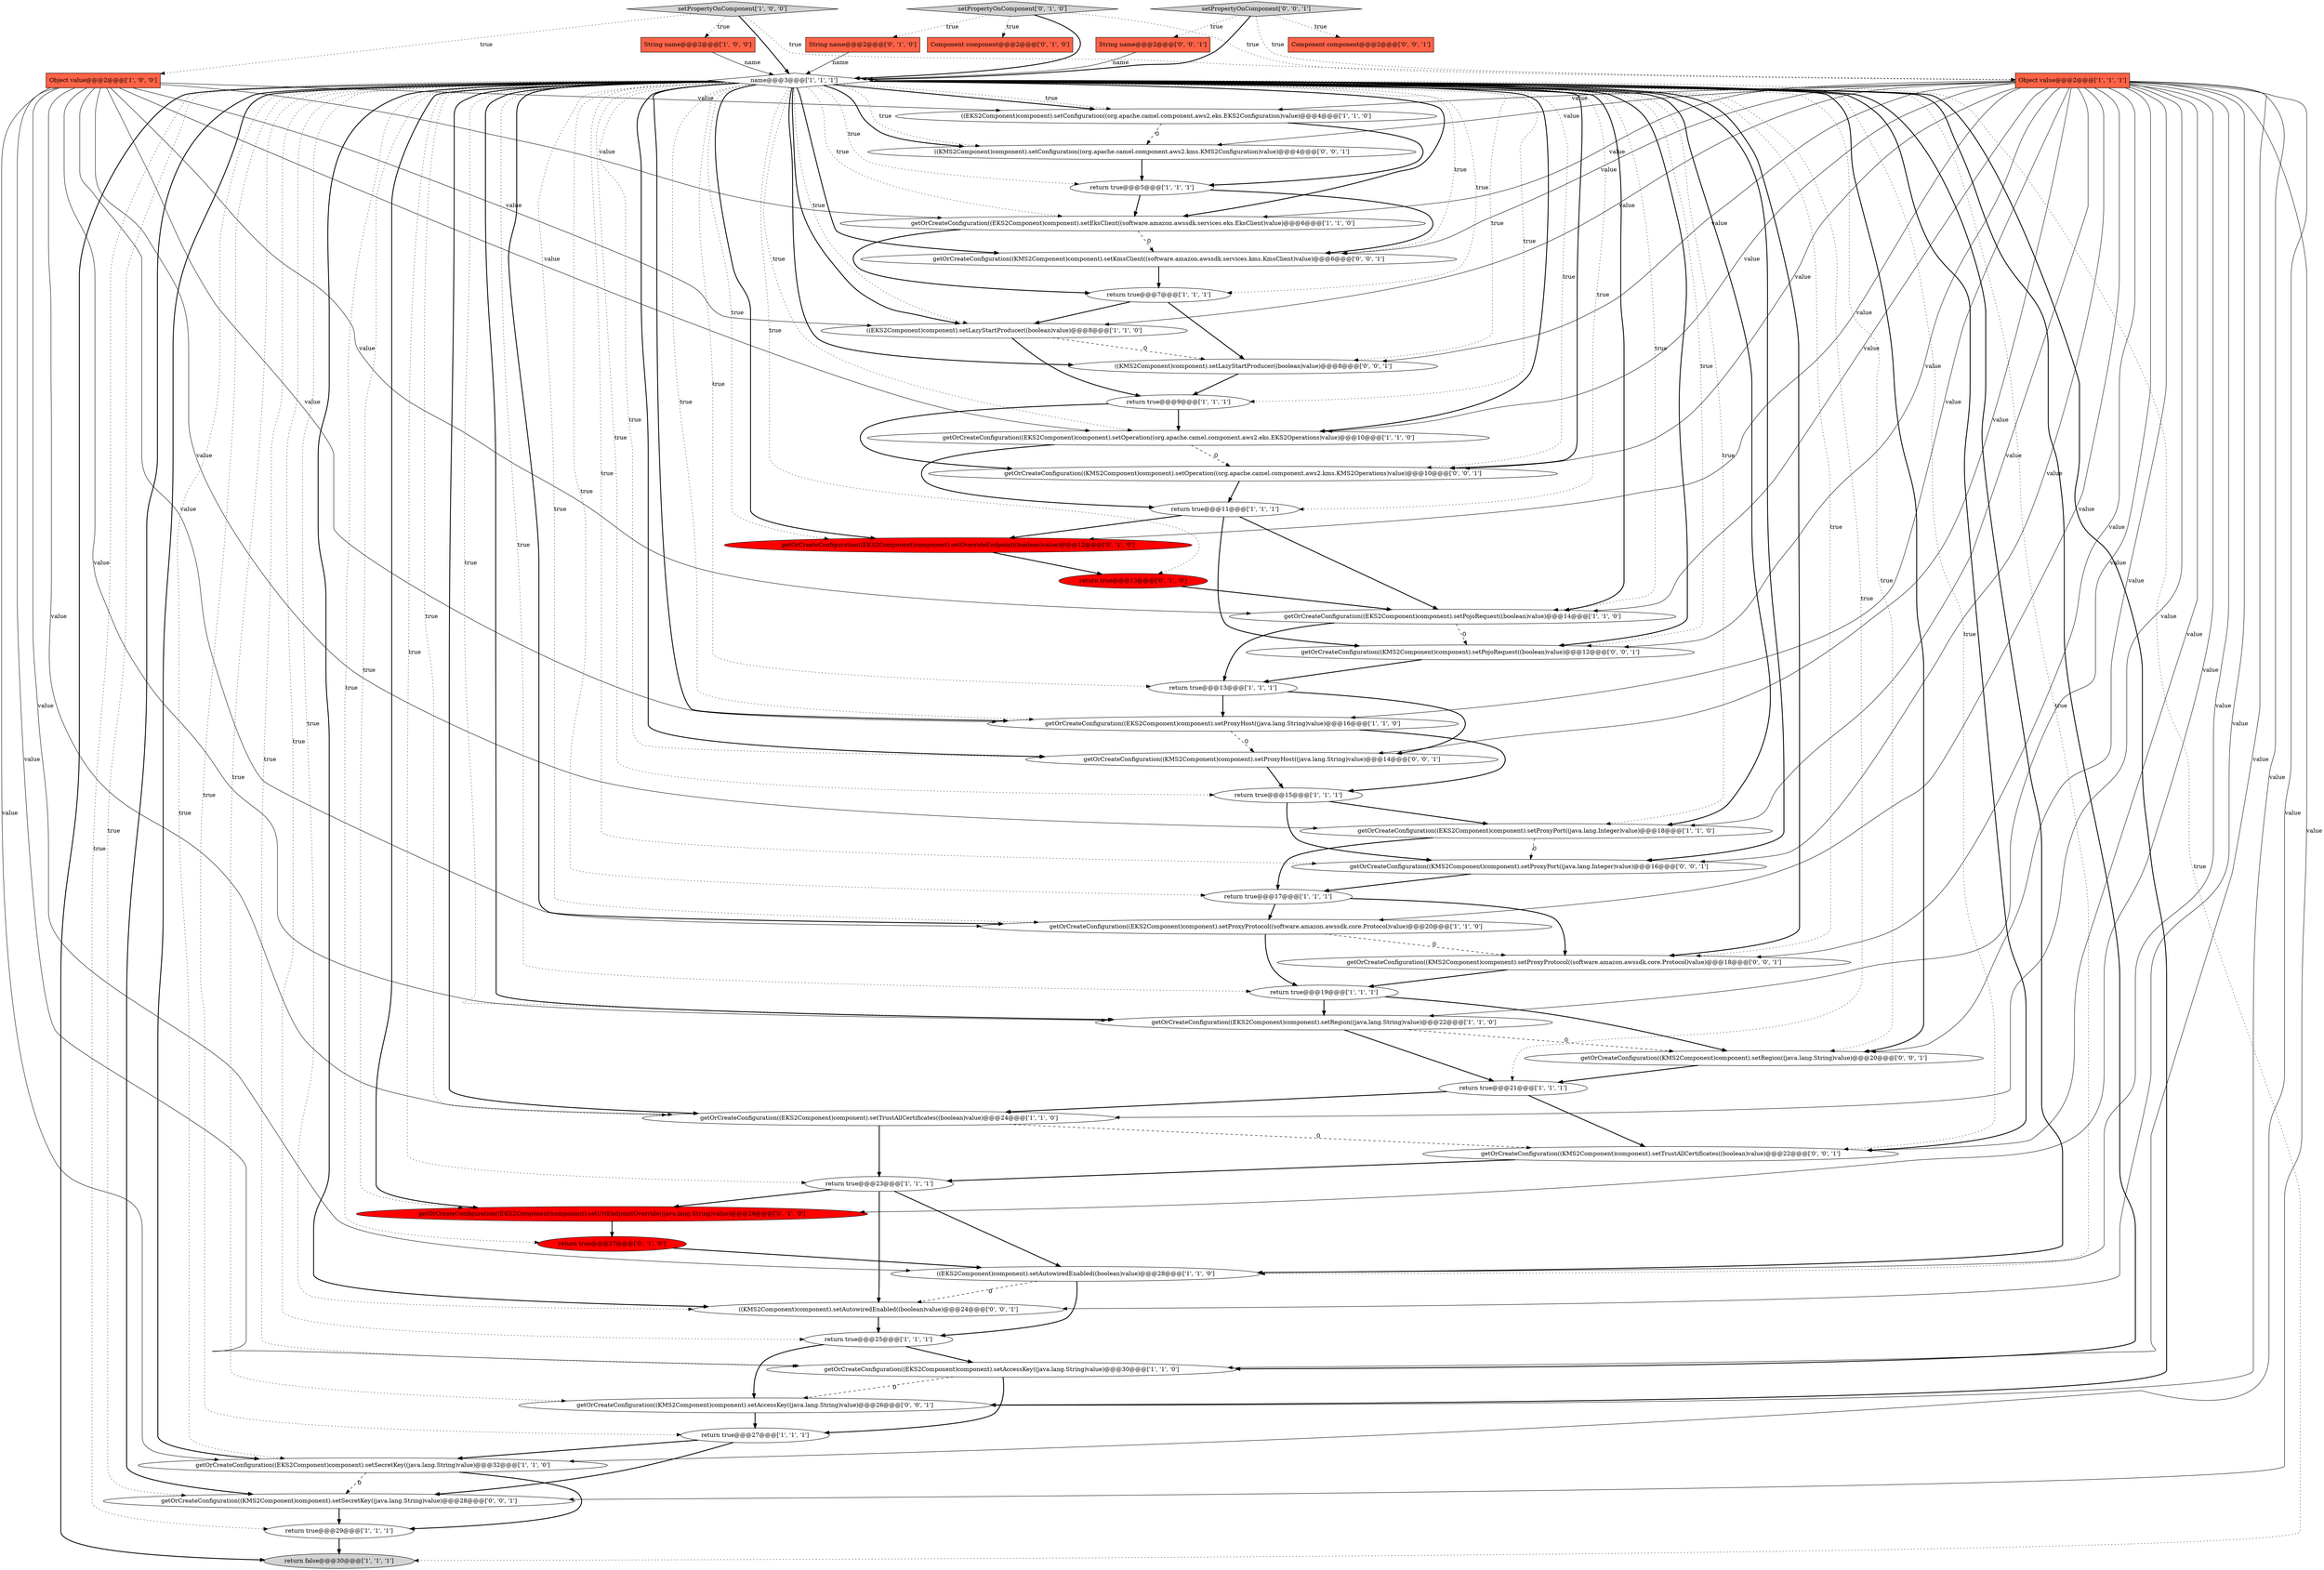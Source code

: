 digraph {
10 [style = filled, label = "return true@@@25@@@['1', '1', '1']", fillcolor = white, shape = ellipse image = "AAA0AAABBB1BBB"];
14 [style = filled, label = "getOrCreateConfiguration((EKS2Component)component).setOperation((org.apache.camel.component.aws2.eks.EKS2Operations)value)@@@10@@@['1', '1', '0']", fillcolor = white, shape = ellipse image = "AAA0AAABBB1BBB"];
12 [style = filled, label = "return true@@@23@@@['1', '1', '1']", fillcolor = white, shape = ellipse image = "AAA0AAABBB1BBB"];
32 [style = filled, label = "setPropertyOnComponent['0', '1', '0']", fillcolor = lightgray, shape = diamond image = "AAA0AAABBB2BBB"];
3 [style = filled, label = "return true@@@11@@@['1', '1', '1']", fillcolor = white, shape = ellipse image = "AAA0AAABBB1BBB"];
19 [style = filled, label = "Object value@@@2@@@['1', '1', '1']", fillcolor = tomato, shape = box image = "AAA0AAABBB1BBB"];
27 [style = filled, label = "return true@@@27@@@['1', '1', '1']", fillcolor = white, shape = ellipse image = "AAA0AAABBB1BBB"];
36 [style = filled, label = "getOrCreateConfiguration((EKS2Component)component).setUriEndpointOverride((java.lang.String)value)@@@26@@@['0', '1', '0']", fillcolor = red, shape = ellipse image = "AAA1AAABBB2BBB"];
53 [style = filled, label = "getOrCreateConfiguration((KMS2Component)component).setProxyHost((java.lang.String)value)@@@14@@@['0', '0', '1']", fillcolor = white, shape = ellipse image = "AAA0AAABBB3BBB"];
41 [style = filled, label = "getOrCreateConfiguration((KMS2Component)component).setSecretKey((java.lang.String)value)@@@28@@@['0', '0', '1']", fillcolor = white, shape = ellipse image = "AAA0AAABBB3BBB"];
29 [style = filled, label = "getOrCreateConfiguration((EKS2Component)component).setRegion((java.lang.String)value)@@@22@@@['1', '1', '0']", fillcolor = white, shape = ellipse image = "AAA0AAABBB1BBB"];
4 [style = filled, label = "Object value@@@2@@@['1', '0', '0']", fillcolor = tomato, shape = box image = "AAA0AAABBB1BBB"];
1 [style = filled, label = "return true@@@21@@@['1', '1', '1']", fillcolor = white, shape = ellipse image = "AAA0AAABBB1BBB"];
31 [style = filled, label = "getOrCreateConfiguration((EKS2Component)component).setAccessKey((java.lang.String)value)@@@30@@@['1', '1', '0']", fillcolor = white, shape = ellipse image = "AAA0AAABBB1BBB"];
0 [style = filled, label = "String name@@@2@@@['1', '0', '0']", fillcolor = tomato, shape = box image = "AAA0AAABBB1BBB"];
33 [style = filled, label = "getOrCreateConfiguration((EKS2Component)component).setOverrideEndpoint((boolean)value)@@@12@@@['0', '1', '0']", fillcolor = red, shape = ellipse image = "AAA1AAABBB2BBB"];
39 [style = filled, label = "((KMS2Component)component).setLazyStartProducer((boolean)value)@@@8@@@['0', '0', '1']", fillcolor = white, shape = ellipse image = "AAA0AAABBB3BBB"];
38 [style = filled, label = "return true@@@27@@@['0', '1', '0']", fillcolor = red, shape = ellipse image = "AAA1AAABBB2BBB"];
52 [style = filled, label = "getOrCreateConfiguration((KMS2Component)component).setOperation((org.apache.camel.component.aws2.kms.KMS2Operations)value)@@@10@@@['0', '0', '1']", fillcolor = white, shape = ellipse image = "AAA0AAABBB3BBB"];
24 [style = filled, label = "getOrCreateConfiguration((EKS2Component)component).setProxyPort((java.lang.Integer)value)@@@18@@@['1', '1', '0']", fillcolor = white, shape = ellipse image = "AAA0AAABBB1BBB"];
37 [style = filled, label = "return true@@@13@@@['0', '1', '0']", fillcolor = red, shape = ellipse image = "AAA1AAABBB2BBB"];
28 [style = filled, label = "return true@@@5@@@['1', '1', '1']", fillcolor = white, shape = ellipse image = "AAA0AAABBB1BBB"];
46 [style = filled, label = "getOrCreateConfiguration((KMS2Component)component).setTrustAllCertificates((boolean)value)@@@22@@@['0', '0', '1']", fillcolor = white, shape = ellipse image = "AAA0AAABBB3BBB"];
17 [style = filled, label = "return true@@@9@@@['1', '1', '1']", fillcolor = white, shape = ellipse image = "AAA0AAABBB1BBB"];
25 [style = filled, label = "return true@@@29@@@['1', '1', '1']", fillcolor = white, shape = ellipse image = "AAA0AAABBB1BBB"];
49 [style = filled, label = "Component component@@@2@@@['0', '0', '1']", fillcolor = tomato, shape = box image = "AAA0AAABBB3BBB"];
50 [style = filled, label = "((KMS2Component)component).setAutowiredEnabled((boolean)value)@@@24@@@['0', '0', '1']", fillcolor = white, shape = ellipse image = "AAA0AAABBB3BBB"];
54 [style = filled, label = "getOrCreateConfiguration((KMS2Component)component).setRegion((java.lang.String)value)@@@20@@@['0', '0', '1']", fillcolor = white, shape = ellipse image = "AAA0AAABBB3BBB"];
11 [style = filled, label = "((EKS2Component)component).setConfiguration((org.apache.camel.component.aws2.eks.EKS2Configuration)value)@@@4@@@['1', '1', '0']", fillcolor = white, shape = ellipse image = "AAA0AAABBB1BBB"];
18 [style = filled, label = "return true@@@19@@@['1', '1', '1']", fillcolor = white, shape = ellipse image = "AAA0AAABBB1BBB"];
44 [style = filled, label = "((KMS2Component)component).setConfiguration((org.apache.camel.component.aws2.kms.KMS2Configuration)value)@@@4@@@['0', '0', '1']", fillcolor = white, shape = ellipse image = "AAA0AAABBB3BBB"];
2 [style = filled, label = "return false@@@30@@@['1', '1', '1']", fillcolor = lightgray, shape = ellipse image = "AAA0AAABBB1BBB"];
43 [style = filled, label = "setPropertyOnComponent['0', '0', '1']", fillcolor = lightgray, shape = diamond image = "AAA0AAABBB3BBB"];
20 [style = filled, label = "getOrCreateConfiguration((EKS2Component)component).setProxyHost((java.lang.String)value)@@@16@@@['1', '1', '0']", fillcolor = white, shape = ellipse image = "AAA0AAABBB1BBB"];
40 [style = filled, label = "getOrCreateConfiguration((KMS2Component)component).setAccessKey((java.lang.String)value)@@@26@@@['0', '0', '1']", fillcolor = white, shape = ellipse image = "AAA0AAABBB3BBB"];
13 [style = filled, label = "getOrCreateConfiguration((EKS2Component)component).setProxyProtocol((software.amazon.awssdk.core.Protocol)value)@@@20@@@['1', '1', '0']", fillcolor = white, shape = ellipse image = "AAA0AAABBB1BBB"];
45 [style = filled, label = "getOrCreateConfiguration((KMS2Component)component).setKmsClient((software.amazon.awssdk.services.kms.KmsClient)value)@@@6@@@['0', '0', '1']", fillcolor = white, shape = ellipse image = "AAA0AAABBB3BBB"];
30 [style = filled, label = "return true@@@13@@@['1', '1', '1']", fillcolor = white, shape = ellipse image = "AAA0AAABBB1BBB"];
9 [style = filled, label = "((EKS2Component)component).setAutowiredEnabled((boolean)value)@@@28@@@['1', '1', '0']", fillcolor = white, shape = ellipse image = "AAA0AAABBB1BBB"];
22 [style = filled, label = "getOrCreateConfiguration((EKS2Component)component).setSecretKey((java.lang.String)value)@@@32@@@['1', '1', '0']", fillcolor = white, shape = ellipse image = "AAA0AAABBB1BBB"];
16 [style = filled, label = "((EKS2Component)component).setLazyStartProducer((boolean)value)@@@8@@@['1', '1', '0']", fillcolor = white, shape = ellipse image = "AAA0AAABBB1BBB"];
21 [style = filled, label = "setPropertyOnComponent['1', '0', '0']", fillcolor = lightgray, shape = diamond image = "AAA0AAABBB1BBB"];
26 [style = filled, label = "return true@@@15@@@['1', '1', '1']", fillcolor = white, shape = ellipse image = "AAA0AAABBB1BBB"];
47 [style = filled, label = "getOrCreateConfiguration((KMS2Component)component).setPojoRequest((boolean)value)@@@12@@@['0', '0', '1']", fillcolor = white, shape = ellipse image = "AAA0AAABBB3BBB"];
48 [style = filled, label = "String name@@@2@@@['0', '0', '1']", fillcolor = tomato, shape = box image = "AAA0AAABBB3BBB"];
15 [style = filled, label = "getOrCreateConfiguration((EKS2Component)component).setEksClient((software.amazon.awssdk.services.eks.EksClient)value)@@@6@@@['1', '1', '0']", fillcolor = white, shape = ellipse image = "AAA0AAABBB1BBB"];
34 [style = filled, label = "Component component@@@2@@@['0', '1', '0']", fillcolor = tomato, shape = box image = "AAA0AAABBB2BBB"];
51 [style = filled, label = "getOrCreateConfiguration((KMS2Component)component).setProxyProtocol((software.amazon.awssdk.core.Protocol)value)@@@18@@@['0', '0', '1']", fillcolor = white, shape = ellipse image = "AAA0AAABBB3BBB"];
35 [style = filled, label = "String name@@@2@@@['0', '1', '0']", fillcolor = tomato, shape = box image = "AAA0AAABBB2BBB"];
5 [style = filled, label = "getOrCreateConfiguration((EKS2Component)component).setTrustAllCertificates((boolean)value)@@@24@@@['1', '1', '0']", fillcolor = white, shape = ellipse image = "AAA0AAABBB1BBB"];
6 [style = filled, label = "return true@@@7@@@['1', '1', '1']", fillcolor = white, shape = ellipse image = "AAA0AAABBB1BBB"];
42 [style = filled, label = "getOrCreateConfiguration((KMS2Component)component).setProxyPort((java.lang.Integer)value)@@@16@@@['0', '0', '1']", fillcolor = white, shape = ellipse image = "AAA0AAABBB3BBB"];
23 [style = filled, label = "name@@@3@@@['1', '1', '1']", fillcolor = white, shape = diamond image = "AAA0AAABBB1BBB"];
8 [style = filled, label = "return true@@@17@@@['1', '1', '1']", fillcolor = white, shape = ellipse image = "AAA0AAABBB1BBB"];
7 [style = filled, label = "getOrCreateConfiguration((EKS2Component)component).setPojoRequest((boolean)value)@@@14@@@['1', '1', '0']", fillcolor = white, shape = ellipse image = "AAA0AAABBB1BBB"];
1->5 [style = bold, label=""];
14->3 [style = bold, label=""];
19->7 [style = solid, label="value"];
32->23 [style = bold, label=""];
23->51 [style = bold, label=""];
23->22 [style = dotted, label="true"];
7->30 [style = bold, label=""];
23->45 [style = bold, label=""];
30->20 [style = bold, label=""];
20->26 [style = bold, label=""];
19->33 [style = solid, label="value"];
23->5 [style = dotted, label="true"];
31->40 [style = dashed, label="0"];
9->10 [style = bold, label=""];
8->51 [style = bold, label=""];
12->9 [style = bold, label=""];
43->23 [style = bold, label=""];
23->46 [style = dotted, label="true"];
24->42 [style = dashed, label="0"];
1->46 [style = bold, label=""];
15->45 [style = dashed, label="0"];
23->29 [style = bold, label=""];
19->5 [style = solid, label="value"];
19->16 [style = solid, label="value"];
19->45 [style = solid, label="value"];
4->24 [style = solid, label="value"];
23->44 [style = dotted, label="true"];
23->18 [style = dotted, label="true"];
23->22 [style = bold, label=""];
23->33 [style = bold, label=""];
45->6 [style = bold, label=""];
5->46 [style = dashed, label="0"];
23->13 [style = bold, label=""];
17->14 [style = bold, label=""];
23->52 [style = bold, label=""];
19->20 [style = solid, label="value"];
19->53 [style = solid, label="value"];
50->10 [style = bold, label=""];
13->51 [style = dashed, label="0"];
9->50 [style = dashed, label="0"];
19->52 [style = solid, label="value"];
4->7 [style = solid, label="value"];
23->15 [style = dotted, label="true"];
23->36 [style = bold, label=""];
19->13 [style = solid, label="value"];
29->1 [style = bold, label=""];
23->29 [style = dotted, label="true"];
4->11 [style = solid, label="value"];
23->17 [style = dotted, label="true"];
19->31 [style = solid, label="value"];
28->45 [style = bold, label=""];
23->44 [style = bold, label=""];
16->39 [style = dashed, label="0"];
22->41 [style = dashed, label="0"];
11->28 [style = bold, label=""];
22->25 [style = bold, label=""];
19->42 [style = solid, label="value"];
26->42 [style = bold, label=""];
4->20 [style = solid, label="value"];
32->35 [style = dotted, label="true"];
10->31 [style = bold, label=""];
21->0 [style = dotted, label="true"];
29->54 [style = dashed, label="0"];
23->41 [style = dotted, label="true"];
0->23 [style = solid, label="name"];
19->47 [style = solid, label="value"];
3->33 [style = bold, label=""];
16->17 [style = bold, label=""];
23->42 [style = dotted, label="true"];
26->24 [style = bold, label=""];
4->15 [style = solid, label="value"];
27->22 [style = bold, label=""];
23->2 [style = dotted, label="true"];
25->2 [style = bold, label=""];
23->9 [style = dotted, label="true"];
23->50 [style = dotted, label="true"];
23->40 [style = dotted, label="true"];
23->14 [style = bold, label=""];
19->22 [style = solid, label="value"];
23->14 [style = dotted, label="true"];
19->41 [style = solid, label="value"];
23->1 [style = dotted, label="true"];
23->51 [style = dotted, label="true"];
31->27 [style = bold, label=""];
3->7 [style = bold, label=""];
23->27 [style = dotted, label="true"];
19->11 [style = solid, label="value"];
23->3 [style = dotted, label="true"];
51->18 [style = bold, label=""];
43->49 [style = dotted, label="true"];
19->39 [style = solid, label="value"];
23->7 [style = bold, label=""];
4->16 [style = solid, label="value"];
19->36 [style = solid, label="value"];
23->33 [style = dotted, label="true"];
24->8 [style = bold, label=""];
23->53 [style = dotted, label="true"];
6->39 [style = bold, label=""];
23->24 [style = dotted, label="true"];
13->18 [style = bold, label=""];
19->54 [style = solid, label="value"];
21->23 [style = bold, label=""];
23->16 [style = dotted, label="true"];
23->31 [style = bold, label=""];
23->54 [style = bold, label=""];
17->52 [style = bold, label=""];
23->20 [style = bold, label=""];
19->15 [style = solid, label="value"];
32->34 [style = dotted, label="true"];
23->5 [style = bold, label=""];
23->28 [style = dotted, label="true"];
23->52 [style = dotted, label="true"];
42->8 [style = bold, label=""];
11->44 [style = dashed, label="0"];
23->15 [style = bold, label=""];
12->36 [style = bold, label=""];
38->9 [style = bold, label=""];
19->9 [style = solid, label="value"];
4->31 [style = solid, label="value"];
3->47 [style = bold, label=""];
30->53 [style = bold, label=""];
23->7 [style = dotted, label="true"];
23->41 [style = bold, label=""];
19->51 [style = solid, label="value"];
37->7 [style = bold, label=""];
23->42 [style = bold, label=""];
14->52 [style = dashed, label="0"];
23->39 [style = dotted, label="true"];
23->38 [style = dotted, label="true"];
4->14 [style = solid, label="value"];
23->20 [style = dotted, label="true"];
23->10 [style = dotted, label="true"];
19->40 [style = solid, label="value"];
39->17 [style = bold, label=""];
40->27 [style = bold, label=""];
43->48 [style = dotted, label="true"];
23->13 [style = dotted, label="true"];
53->26 [style = bold, label=""];
23->47 [style = bold, label=""];
23->45 [style = dotted, label="true"];
4->9 [style = solid, label="value"];
23->39 [style = bold, label=""];
10->40 [style = bold, label=""];
20->53 [style = dashed, label="0"];
23->36 [style = dotted, label="true"];
23->2 [style = bold, label=""];
23->11 [style = bold, label=""];
33->37 [style = bold, label=""];
23->25 [style = dotted, label="true"];
8->13 [style = bold, label=""];
19->29 [style = solid, label="value"];
35->23 [style = solid, label="name"];
23->50 [style = bold, label=""];
7->47 [style = dashed, label="0"];
23->54 [style = dotted, label="true"];
23->47 [style = dotted, label="true"];
23->16 [style = bold, label=""];
12->50 [style = bold, label=""];
28->15 [style = bold, label=""];
54->1 [style = bold, label=""];
46->12 [style = bold, label=""];
23->8 [style = dotted, label="true"];
19->24 [style = solid, label="value"];
23->6 [style = dotted, label="true"];
4->5 [style = solid, label="value"];
19->46 [style = solid, label="value"];
23->46 [style = bold, label=""];
23->30 [style = dotted, label="true"];
48->23 [style = solid, label="name"];
15->6 [style = bold, label=""];
19->44 [style = solid, label="value"];
19->14 [style = solid, label="value"];
21->4 [style = dotted, label="true"];
47->30 [style = bold, label=""];
23->37 [style = dotted, label="true"];
18->29 [style = bold, label=""];
23->24 [style = bold, label=""];
4->22 [style = solid, label="value"];
23->26 [style = dotted, label="true"];
19->50 [style = solid, label="value"];
5->12 [style = bold, label=""];
6->16 [style = bold, label=""];
23->40 [style = bold, label=""];
44->28 [style = bold, label=""];
21->19 [style = dotted, label="true"];
27->41 [style = bold, label=""];
4->29 [style = solid, label="value"];
23->53 [style = bold, label=""];
52->3 [style = bold, label=""];
41->25 [style = bold, label=""];
36->38 [style = bold, label=""];
18->54 [style = bold, label=""];
4->13 [style = solid, label="value"];
23->12 [style = dotted, label="true"];
43->19 [style = dotted, label="true"];
23->31 [style = dotted, label="true"];
23->9 [style = bold, label=""];
32->19 [style = dotted, label="true"];
23->11 [style = dotted, label="true"];
}
